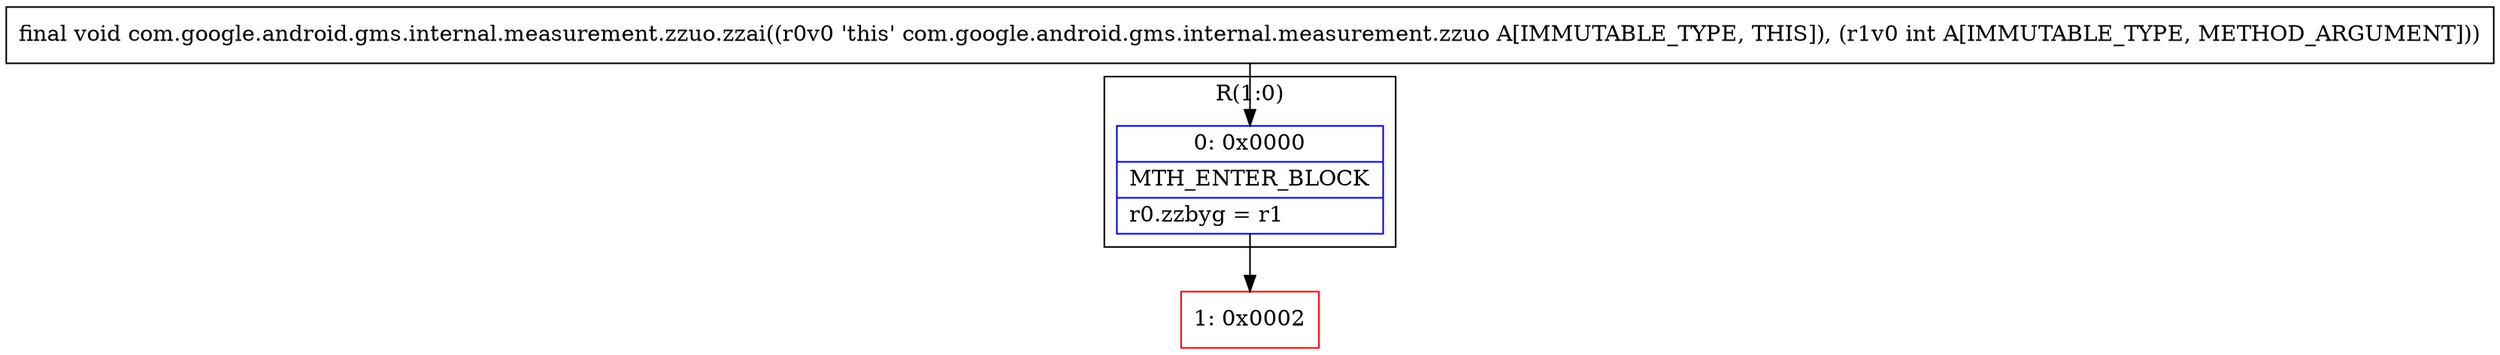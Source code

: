 digraph "CFG forcom.google.android.gms.internal.measurement.zzuo.zzai(I)V" {
subgraph cluster_Region_1890473645 {
label = "R(1:0)";
node [shape=record,color=blue];
Node_0 [shape=record,label="{0\:\ 0x0000|MTH_ENTER_BLOCK\l|r0.zzbyg = r1\l}"];
}
Node_1 [shape=record,color=red,label="{1\:\ 0x0002}"];
MethodNode[shape=record,label="{final void com.google.android.gms.internal.measurement.zzuo.zzai((r0v0 'this' com.google.android.gms.internal.measurement.zzuo A[IMMUTABLE_TYPE, THIS]), (r1v0 int A[IMMUTABLE_TYPE, METHOD_ARGUMENT])) }"];
MethodNode -> Node_0;
Node_0 -> Node_1;
}

